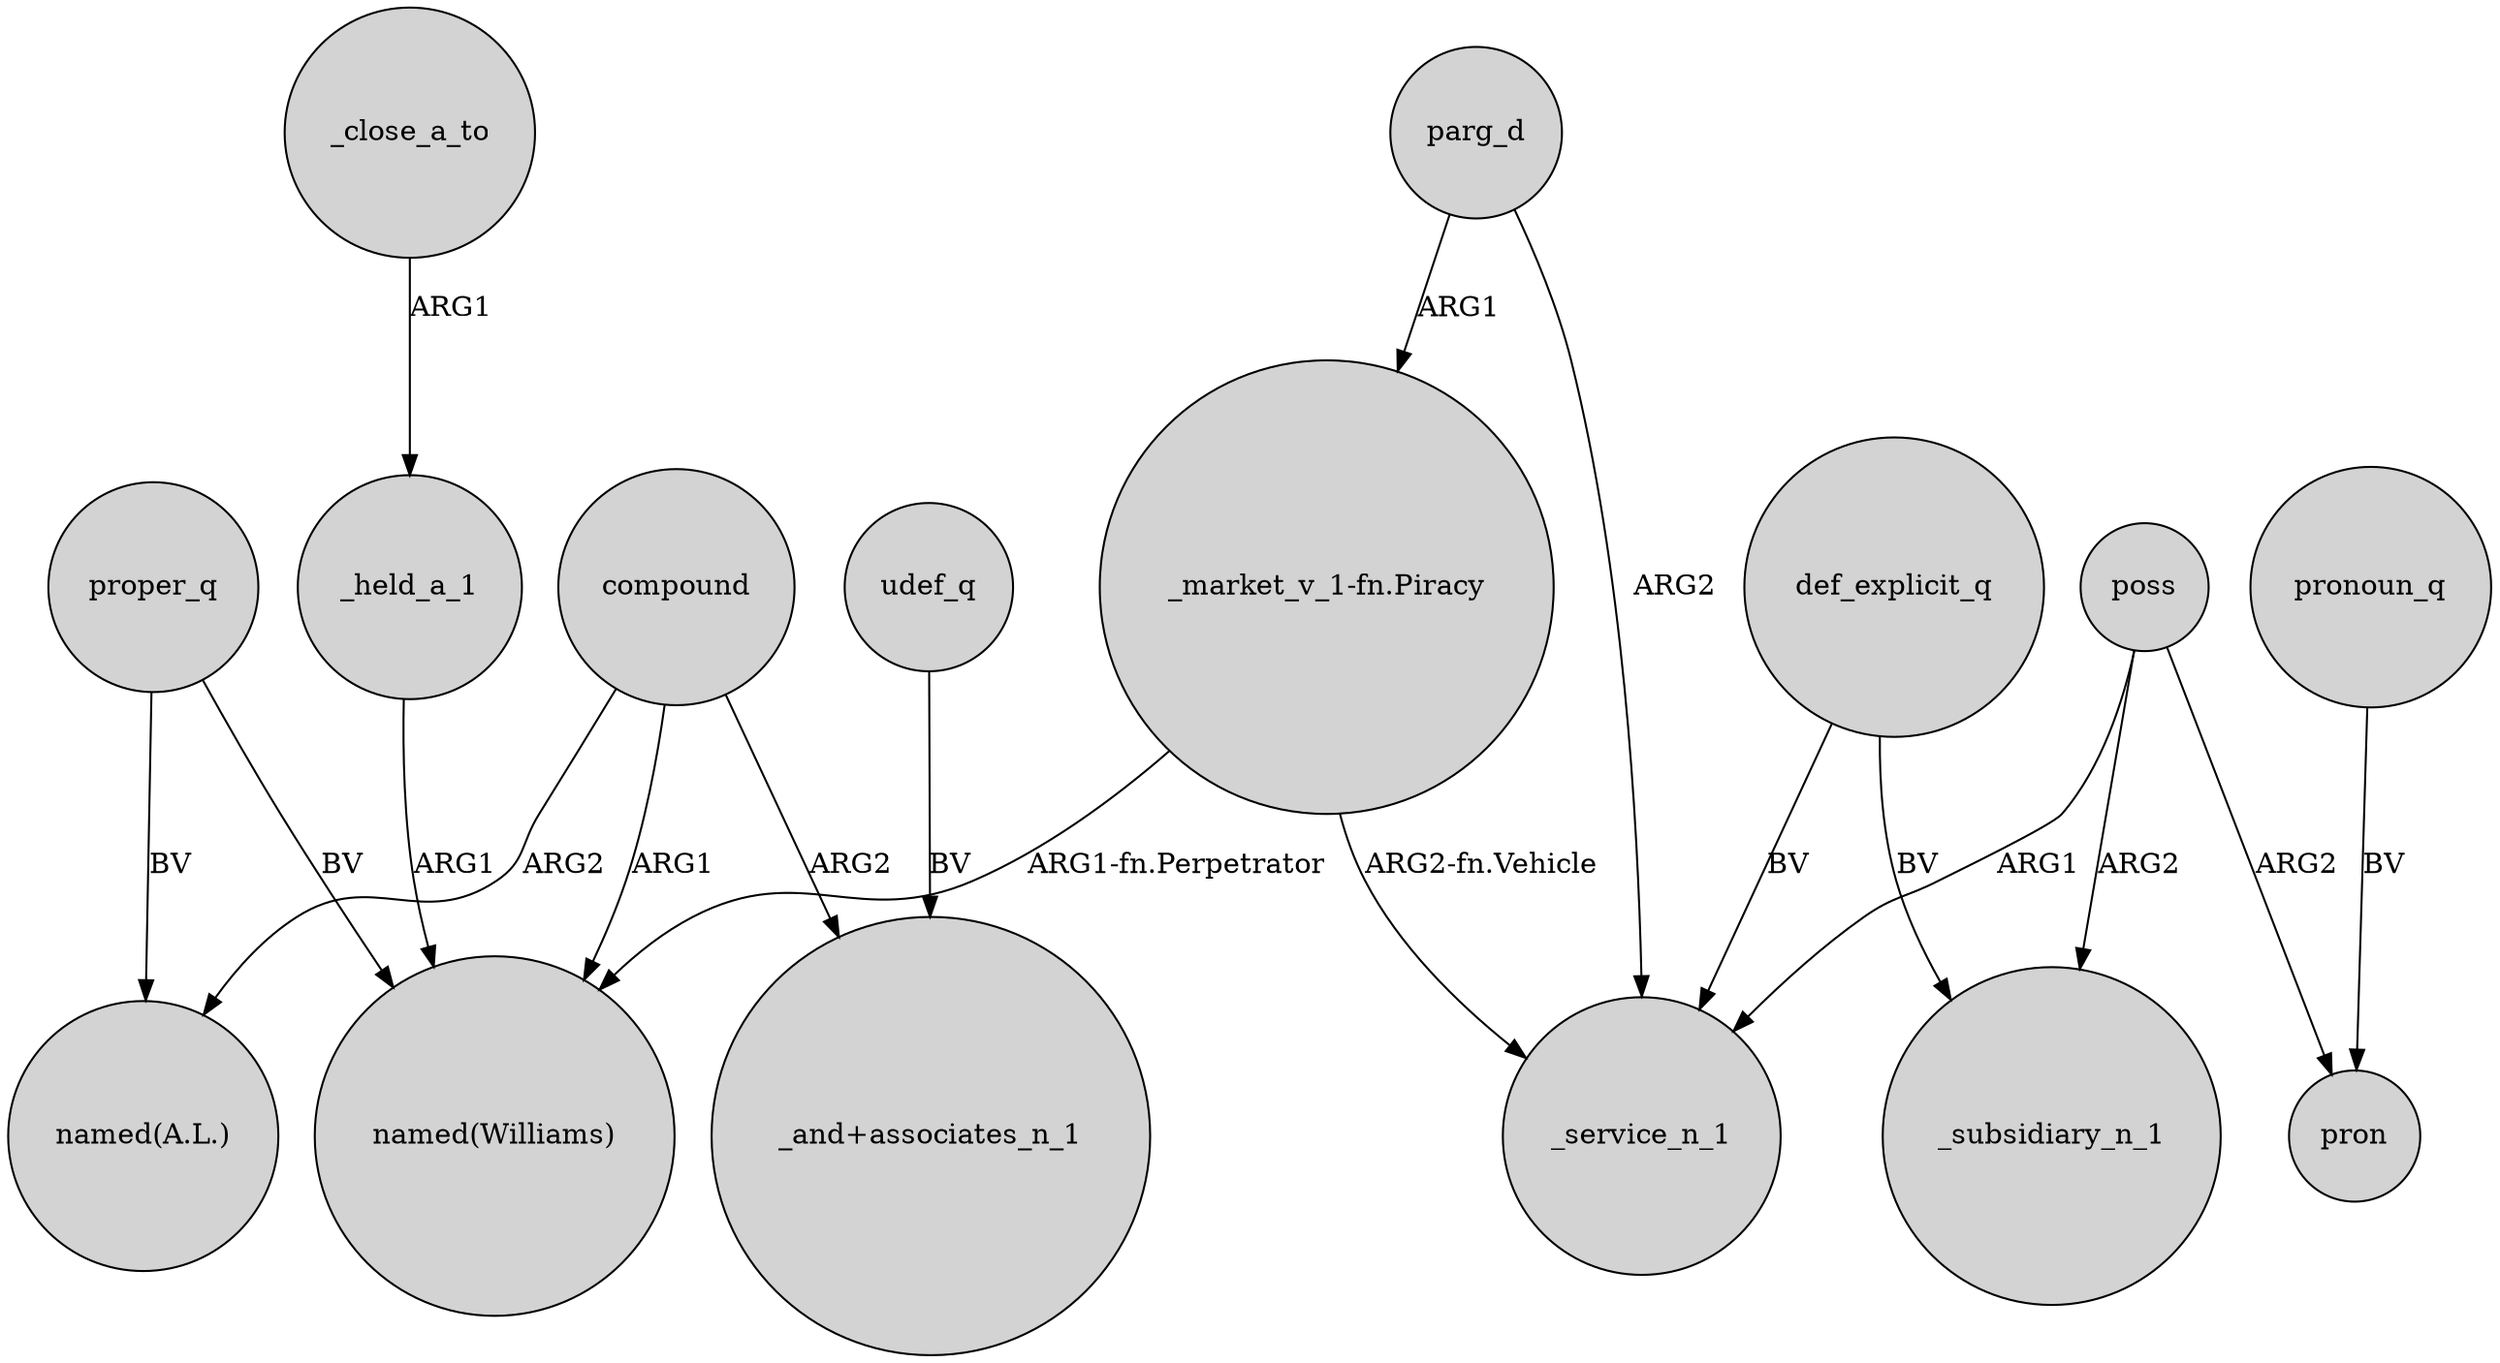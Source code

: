 digraph {
	node [shape=circle style=filled]
	_held_a_1 -> "named(Williams)" [label=ARG1]
	poss -> _service_n_1 [label=ARG1]
	compound -> "named(Williams)" [label=ARG1]
	compound -> "named(A.L.)" [label=ARG2]
	proper_q -> "named(A.L.)" [label=BV]
	compound -> "_and+associates_n_1" [label=ARG2]
	proper_q -> "named(Williams)" [label=BV]
	def_explicit_q -> _subsidiary_n_1 [label=BV]
	_close_a_to -> _held_a_1 [label=ARG1]
	parg_d -> "_market_v_1-fn.Piracy" [label=ARG1]
	poss -> _subsidiary_n_1 [label=ARG2]
	"_market_v_1-fn.Piracy" -> "named(Williams)" [label="ARG1-fn.Perpetrator"]
	"_market_v_1-fn.Piracy" -> _service_n_1 [label="ARG2-fn.Vehicle"]
	parg_d -> _service_n_1 [label=ARG2]
	def_explicit_q -> _service_n_1 [label=BV]
	poss -> pron [label=ARG2]
	udef_q -> "_and+associates_n_1" [label=BV]
	pronoun_q -> pron [label=BV]
}
